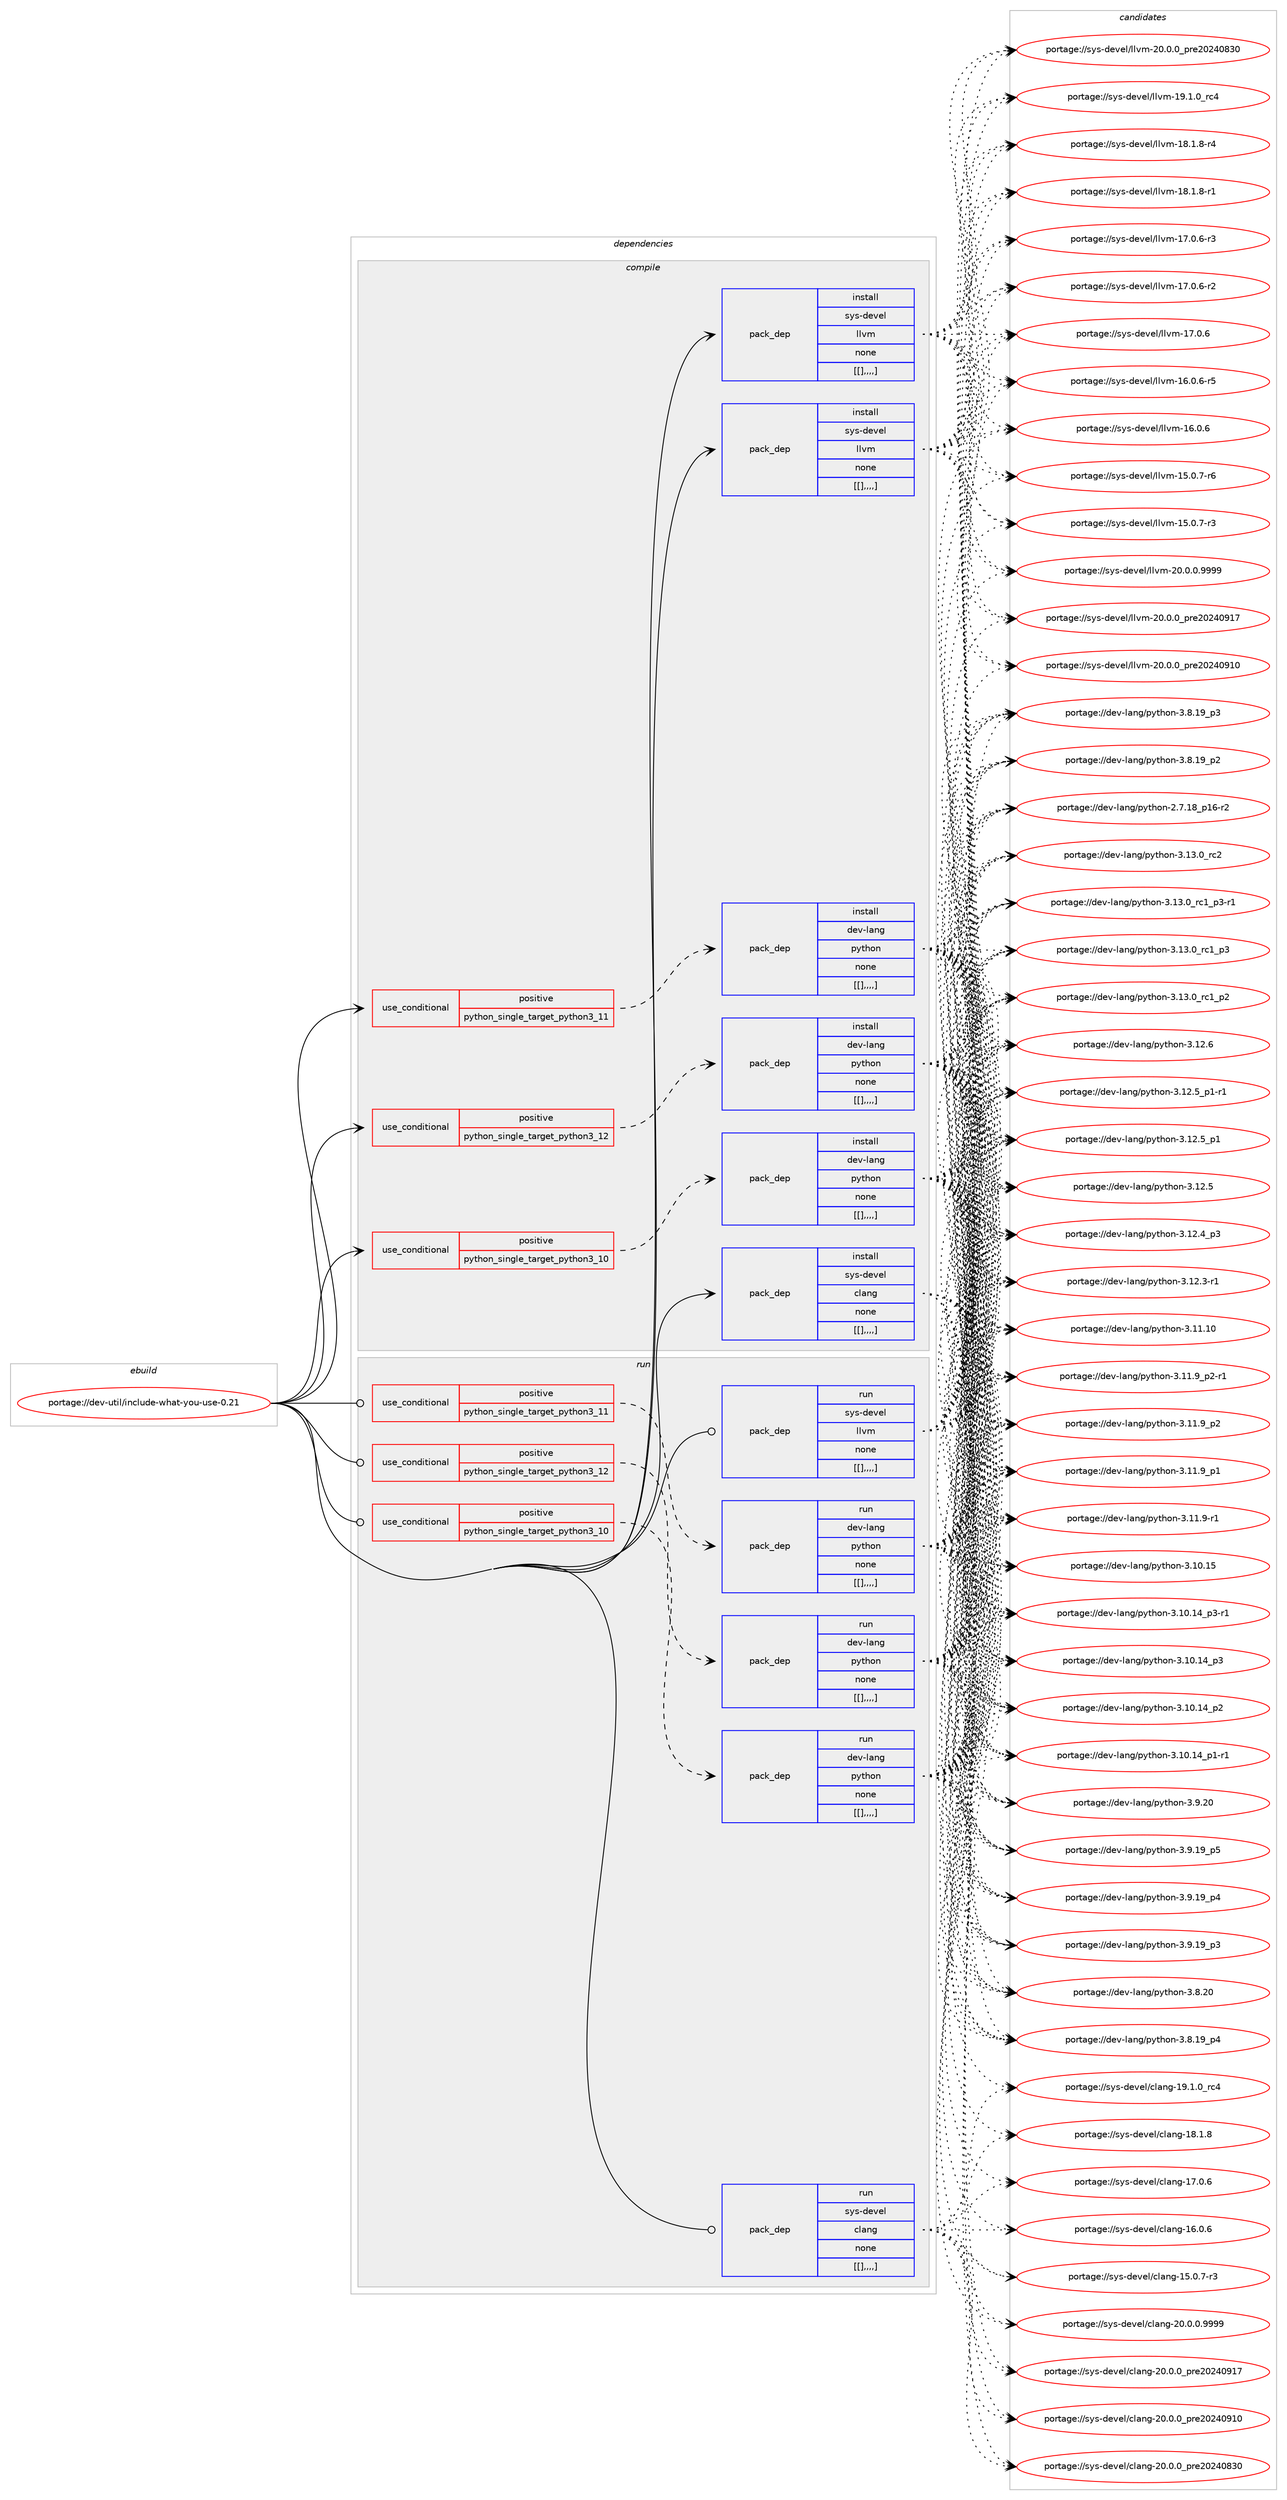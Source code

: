 digraph prolog {

# *************
# Graph options
# *************

newrank=true;
concentrate=true;
compound=true;
graph [rankdir=LR,fontname=Helvetica,fontsize=10,ranksep=1.5];#, ranksep=2.5, nodesep=0.2];
edge  [arrowhead=vee];
node  [fontname=Helvetica,fontsize=10];

# **********
# The ebuild
# **********

subgraph cluster_leftcol {
color=gray;
label=<<i>ebuild</i>>;
id [label="portage://dev-util/include-what-you-use-0.21", color=red, width=4, href="../dev-util/include-what-you-use-0.21.svg"];
}

# ****************
# The dependencies
# ****************

subgraph cluster_midcol {
color=gray;
label=<<i>dependencies</i>>;
subgraph cluster_compile {
fillcolor="#eeeeee";
style=filled;
label=<<i>compile</i>>;
subgraph cond62606 {
dependency219482 [label=<<TABLE BORDER="0" CELLBORDER="1" CELLSPACING="0" CELLPADDING="4"><TR><TD ROWSPAN="3" CELLPADDING="10">use_conditional</TD></TR><TR><TD>positive</TD></TR><TR><TD>python_single_target_python3_10</TD></TR></TABLE>>, shape=none, color=red];
subgraph pack155468 {
dependency219483 [label=<<TABLE BORDER="0" CELLBORDER="1" CELLSPACING="0" CELLPADDING="4" WIDTH="220"><TR><TD ROWSPAN="6" CELLPADDING="30">pack_dep</TD></TR><TR><TD WIDTH="110">install</TD></TR><TR><TD>dev-lang</TD></TR><TR><TD>python</TD></TR><TR><TD>none</TD></TR><TR><TD>[[],,,,]</TD></TR></TABLE>>, shape=none, color=blue];
}
dependency219482:e -> dependency219483:w [weight=20,style="dashed",arrowhead="vee"];
}
id:e -> dependency219482:w [weight=20,style="solid",arrowhead="vee"];
subgraph cond62607 {
dependency219484 [label=<<TABLE BORDER="0" CELLBORDER="1" CELLSPACING="0" CELLPADDING="4"><TR><TD ROWSPAN="3" CELLPADDING="10">use_conditional</TD></TR><TR><TD>positive</TD></TR><TR><TD>python_single_target_python3_11</TD></TR></TABLE>>, shape=none, color=red];
subgraph pack155469 {
dependency219485 [label=<<TABLE BORDER="0" CELLBORDER="1" CELLSPACING="0" CELLPADDING="4" WIDTH="220"><TR><TD ROWSPAN="6" CELLPADDING="30">pack_dep</TD></TR><TR><TD WIDTH="110">install</TD></TR><TR><TD>dev-lang</TD></TR><TR><TD>python</TD></TR><TR><TD>none</TD></TR><TR><TD>[[],,,,]</TD></TR></TABLE>>, shape=none, color=blue];
}
dependency219484:e -> dependency219485:w [weight=20,style="dashed",arrowhead="vee"];
}
id:e -> dependency219484:w [weight=20,style="solid",arrowhead="vee"];
subgraph cond62608 {
dependency219486 [label=<<TABLE BORDER="0" CELLBORDER="1" CELLSPACING="0" CELLPADDING="4"><TR><TD ROWSPAN="3" CELLPADDING="10">use_conditional</TD></TR><TR><TD>positive</TD></TR><TR><TD>python_single_target_python3_12</TD></TR></TABLE>>, shape=none, color=red];
subgraph pack155470 {
dependency219487 [label=<<TABLE BORDER="0" CELLBORDER="1" CELLSPACING="0" CELLPADDING="4" WIDTH="220"><TR><TD ROWSPAN="6" CELLPADDING="30">pack_dep</TD></TR><TR><TD WIDTH="110">install</TD></TR><TR><TD>dev-lang</TD></TR><TR><TD>python</TD></TR><TR><TD>none</TD></TR><TR><TD>[[],,,,]</TD></TR></TABLE>>, shape=none, color=blue];
}
dependency219486:e -> dependency219487:w [weight=20,style="dashed",arrowhead="vee"];
}
id:e -> dependency219486:w [weight=20,style="solid",arrowhead="vee"];
subgraph pack155471 {
dependency219488 [label=<<TABLE BORDER="0" CELLBORDER="1" CELLSPACING="0" CELLPADDING="4" WIDTH="220"><TR><TD ROWSPAN="6" CELLPADDING="30">pack_dep</TD></TR><TR><TD WIDTH="110">install</TD></TR><TR><TD>sys-devel</TD></TR><TR><TD>clang</TD></TR><TR><TD>none</TD></TR><TR><TD>[[],,,,]</TD></TR></TABLE>>, shape=none, color=blue];
}
id:e -> dependency219488:w [weight=20,style="solid",arrowhead="vee"];
subgraph pack155472 {
dependency219489 [label=<<TABLE BORDER="0" CELLBORDER="1" CELLSPACING="0" CELLPADDING="4" WIDTH="220"><TR><TD ROWSPAN="6" CELLPADDING="30">pack_dep</TD></TR><TR><TD WIDTH="110">install</TD></TR><TR><TD>sys-devel</TD></TR><TR><TD>llvm</TD></TR><TR><TD>none</TD></TR><TR><TD>[[],,,,]</TD></TR></TABLE>>, shape=none, color=blue];
}
id:e -> dependency219489:w [weight=20,style="solid",arrowhead="vee"];
subgraph pack155473 {
dependency219490 [label=<<TABLE BORDER="0" CELLBORDER="1" CELLSPACING="0" CELLPADDING="4" WIDTH="220"><TR><TD ROWSPAN="6" CELLPADDING="30">pack_dep</TD></TR><TR><TD WIDTH="110">install</TD></TR><TR><TD>sys-devel</TD></TR><TR><TD>llvm</TD></TR><TR><TD>none</TD></TR><TR><TD>[[],,,,]</TD></TR></TABLE>>, shape=none, color=blue];
}
id:e -> dependency219490:w [weight=20,style="solid",arrowhead="vee"];
}
subgraph cluster_compileandrun {
fillcolor="#eeeeee";
style=filled;
label=<<i>compile and run</i>>;
}
subgraph cluster_run {
fillcolor="#eeeeee";
style=filled;
label=<<i>run</i>>;
subgraph cond62609 {
dependency219491 [label=<<TABLE BORDER="0" CELLBORDER="1" CELLSPACING="0" CELLPADDING="4"><TR><TD ROWSPAN="3" CELLPADDING="10">use_conditional</TD></TR><TR><TD>positive</TD></TR><TR><TD>python_single_target_python3_10</TD></TR></TABLE>>, shape=none, color=red];
subgraph pack155474 {
dependency219492 [label=<<TABLE BORDER="0" CELLBORDER="1" CELLSPACING="0" CELLPADDING="4" WIDTH="220"><TR><TD ROWSPAN="6" CELLPADDING="30">pack_dep</TD></TR><TR><TD WIDTH="110">run</TD></TR><TR><TD>dev-lang</TD></TR><TR><TD>python</TD></TR><TR><TD>none</TD></TR><TR><TD>[[],,,,]</TD></TR></TABLE>>, shape=none, color=blue];
}
dependency219491:e -> dependency219492:w [weight=20,style="dashed",arrowhead="vee"];
}
id:e -> dependency219491:w [weight=20,style="solid",arrowhead="odot"];
subgraph cond62610 {
dependency219493 [label=<<TABLE BORDER="0" CELLBORDER="1" CELLSPACING="0" CELLPADDING="4"><TR><TD ROWSPAN="3" CELLPADDING="10">use_conditional</TD></TR><TR><TD>positive</TD></TR><TR><TD>python_single_target_python3_11</TD></TR></TABLE>>, shape=none, color=red];
subgraph pack155475 {
dependency219494 [label=<<TABLE BORDER="0" CELLBORDER="1" CELLSPACING="0" CELLPADDING="4" WIDTH="220"><TR><TD ROWSPAN="6" CELLPADDING="30">pack_dep</TD></TR><TR><TD WIDTH="110">run</TD></TR><TR><TD>dev-lang</TD></TR><TR><TD>python</TD></TR><TR><TD>none</TD></TR><TR><TD>[[],,,,]</TD></TR></TABLE>>, shape=none, color=blue];
}
dependency219493:e -> dependency219494:w [weight=20,style="dashed",arrowhead="vee"];
}
id:e -> dependency219493:w [weight=20,style="solid",arrowhead="odot"];
subgraph cond62611 {
dependency219495 [label=<<TABLE BORDER="0" CELLBORDER="1" CELLSPACING="0" CELLPADDING="4"><TR><TD ROWSPAN="3" CELLPADDING="10">use_conditional</TD></TR><TR><TD>positive</TD></TR><TR><TD>python_single_target_python3_12</TD></TR></TABLE>>, shape=none, color=red];
subgraph pack155476 {
dependency219496 [label=<<TABLE BORDER="0" CELLBORDER="1" CELLSPACING="0" CELLPADDING="4" WIDTH="220"><TR><TD ROWSPAN="6" CELLPADDING="30">pack_dep</TD></TR><TR><TD WIDTH="110">run</TD></TR><TR><TD>dev-lang</TD></TR><TR><TD>python</TD></TR><TR><TD>none</TD></TR><TR><TD>[[],,,,]</TD></TR></TABLE>>, shape=none, color=blue];
}
dependency219495:e -> dependency219496:w [weight=20,style="dashed",arrowhead="vee"];
}
id:e -> dependency219495:w [weight=20,style="solid",arrowhead="odot"];
subgraph pack155477 {
dependency219497 [label=<<TABLE BORDER="0" CELLBORDER="1" CELLSPACING="0" CELLPADDING="4" WIDTH="220"><TR><TD ROWSPAN="6" CELLPADDING="30">pack_dep</TD></TR><TR><TD WIDTH="110">run</TD></TR><TR><TD>sys-devel</TD></TR><TR><TD>clang</TD></TR><TR><TD>none</TD></TR><TR><TD>[[],,,,]</TD></TR></TABLE>>, shape=none, color=blue];
}
id:e -> dependency219497:w [weight=20,style="solid",arrowhead="odot"];
subgraph pack155478 {
dependency219498 [label=<<TABLE BORDER="0" CELLBORDER="1" CELLSPACING="0" CELLPADDING="4" WIDTH="220"><TR><TD ROWSPAN="6" CELLPADDING="30">pack_dep</TD></TR><TR><TD WIDTH="110">run</TD></TR><TR><TD>sys-devel</TD></TR><TR><TD>llvm</TD></TR><TR><TD>none</TD></TR><TR><TD>[[],,,,]</TD></TR></TABLE>>, shape=none, color=blue];
}
id:e -> dependency219498:w [weight=20,style="solid",arrowhead="odot"];
}
}

# **************
# The candidates
# **************

subgraph cluster_choices {
rank=same;
color=gray;
label=<<i>candidates</i>>;

subgraph choice155468 {
color=black;
nodesep=1;
choice10010111845108971101034711212111610411111045514649514648951149950 [label="portage://dev-lang/python-3.13.0_rc2", color=red, width=4,href="../dev-lang/python-3.13.0_rc2.svg"];
choice1001011184510897110103471121211161041111104551464951464895114994995112514511449 [label="portage://dev-lang/python-3.13.0_rc1_p3-r1", color=red, width=4,href="../dev-lang/python-3.13.0_rc1_p3-r1.svg"];
choice100101118451089711010347112121116104111110455146495146489511499499511251 [label="portage://dev-lang/python-3.13.0_rc1_p3", color=red, width=4,href="../dev-lang/python-3.13.0_rc1_p3.svg"];
choice100101118451089711010347112121116104111110455146495146489511499499511250 [label="portage://dev-lang/python-3.13.0_rc1_p2", color=red, width=4,href="../dev-lang/python-3.13.0_rc1_p2.svg"];
choice10010111845108971101034711212111610411111045514649504654 [label="portage://dev-lang/python-3.12.6", color=red, width=4,href="../dev-lang/python-3.12.6.svg"];
choice1001011184510897110103471121211161041111104551464950465395112494511449 [label="portage://dev-lang/python-3.12.5_p1-r1", color=red, width=4,href="../dev-lang/python-3.12.5_p1-r1.svg"];
choice100101118451089711010347112121116104111110455146495046539511249 [label="portage://dev-lang/python-3.12.5_p1", color=red, width=4,href="../dev-lang/python-3.12.5_p1.svg"];
choice10010111845108971101034711212111610411111045514649504653 [label="portage://dev-lang/python-3.12.5", color=red, width=4,href="../dev-lang/python-3.12.5.svg"];
choice100101118451089711010347112121116104111110455146495046529511251 [label="portage://dev-lang/python-3.12.4_p3", color=red, width=4,href="../dev-lang/python-3.12.4_p3.svg"];
choice100101118451089711010347112121116104111110455146495046514511449 [label="portage://dev-lang/python-3.12.3-r1", color=red, width=4,href="../dev-lang/python-3.12.3-r1.svg"];
choice1001011184510897110103471121211161041111104551464949464948 [label="portage://dev-lang/python-3.11.10", color=red, width=4,href="../dev-lang/python-3.11.10.svg"];
choice1001011184510897110103471121211161041111104551464949465795112504511449 [label="portage://dev-lang/python-3.11.9_p2-r1", color=red, width=4,href="../dev-lang/python-3.11.9_p2-r1.svg"];
choice100101118451089711010347112121116104111110455146494946579511250 [label="portage://dev-lang/python-3.11.9_p2", color=red, width=4,href="../dev-lang/python-3.11.9_p2.svg"];
choice100101118451089711010347112121116104111110455146494946579511249 [label="portage://dev-lang/python-3.11.9_p1", color=red, width=4,href="../dev-lang/python-3.11.9_p1.svg"];
choice100101118451089711010347112121116104111110455146494946574511449 [label="portage://dev-lang/python-3.11.9-r1", color=red, width=4,href="../dev-lang/python-3.11.9-r1.svg"];
choice1001011184510897110103471121211161041111104551464948464953 [label="portage://dev-lang/python-3.10.15", color=red, width=4,href="../dev-lang/python-3.10.15.svg"];
choice100101118451089711010347112121116104111110455146494846495295112514511449 [label="portage://dev-lang/python-3.10.14_p3-r1", color=red, width=4,href="../dev-lang/python-3.10.14_p3-r1.svg"];
choice10010111845108971101034711212111610411111045514649484649529511251 [label="portage://dev-lang/python-3.10.14_p3", color=red, width=4,href="../dev-lang/python-3.10.14_p3.svg"];
choice10010111845108971101034711212111610411111045514649484649529511250 [label="portage://dev-lang/python-3.10.14_p2", color=red, width=4,href="../dev-lang/python-3.10.14_p2.svg"];
choice100101118451089711010347112121116104111110455146494846495295112494511449 [label="portage://dev-lang/python-3.10.14_p1-r1", color=red, width=4,href="../dev-lang/python-3.10.14_p1-r1.svg"];
choice10010111845108971101034711212111610411111045514657465048 [label="portage://dev-lang/python-3.9.20", color=red, width=4,href="../dev-lang/python-3.9.20.svg"];
choice100101118451089711010347112121116104111110455146574649579511253 [label="portage://dev-lang/python-3.9.19_p5", color=red, width=4,href="../dev-lang/python-3.9.19_p5.svg"];
choice100101118451089711010347112121116104111110455146574649579511252 [label="portage://dev-lang/python-3.9.19_p4", color=red, width=4,href="../dev-lang/python-3.9.19_p4.svg"];
choice100101118451089711010347112121116104111110455146574649579511251 [label="portage://dev-lang/python-3.9.19_p3", color=red, width=4,href="../dev-lang/python-3.9.19_p3.svg"];
choice10010111845108971101034711212111610411111045514656465048 [label="portage://dev-lang/python-3.8.20", color=red, width=4,href="../dev-lang/python-3.8.20.svg"];
choice100101118451089711010347112121116104111110455146564649579511252 [label="portage://dev-lang/python-3.8.19_p4", color=red, width=4,href="../dev-lang/python-3.8.19_p4.svg"];
choice100101118451089711010347112121116104111110455146564649579511251 [label="portage://dev-lang/python-3.8.19_p3", color=red, width=4,href="../dev-lang/python-3.8.19_p3.svg"];
choice100101118451089711010347112121116104111110455146564649579511250 [label="portage://dev-lang/python-3.8.19_p2", color=red, width=4,href="../dev-lang/python-3.8.19_p2.svg"];
choice100101118451089711010347112121116104111110455046554649569511249544511450 [label="portage://dev-lang/python-2.7.18_p16-r2", color=red, width=4,href="../dev-lang/python-2.7.18_p16-r2.svg"];
dependency219483:e -> choice10010111845108971101034711212111610411111045514649514648951149950:w [style=dotted,weight="100"];
dependency219483:e -> choice1001011184510897110103471121211161041111104551464951464895114994995112514511449:w [style=dotted,weight="100"];
dependency219483:e -> choice100101118451089711010347112121116104111110455146495146489511499499511251:w [style=dotted,weight="100"];
dependency219483:e -> choice100101118451089711010347112121116104111110455146495146489511499499511250:w [style=dotted,weight="100"];
dependency219483:e -> choice10010111845108971101034711212111610411111045514649504654:w [style=dotted,weight="100"];
dependency219483:e -> choice1001011184510897110103471121211161041111104551464950465395112494511449:w [style=dotted,weight="100"];
dependency219483:e -> choice100101118451089711010347112121116104111110455146495046539511249:w [style=dotted,weight="100"];
dependency219483:e -> choice10010111845108971101034711212111610411111045514649504653:w [style=dotted,weight="100"];
dependency219483:e -> choice100101118451089711010347112121116104111110455146495046529511251:w [style=dotted,weight="100"];
dependency219483:e -> choice100101118451089711010347112121116104111110455146495046514511449:w [style=dotted,weight="100"];
dependency219483:e -> choice1001011184510897110103471121211161041111104551464949464948:w [style=dotted,weight="100"];
dependency219483:e -> choice1001011184510897110103471121211161041111104551464949465795112504511449:w [style=dotted,weight="100"];
dependency219483:e -> choice100101118451089711010347112121116104111110455146494946579511250:w [style=dotted,weight="100"];
dependency219483:e -> choice100101118451089711010347112121116104111110455146494946579511249:w [style=dotted,weight="100"];
dependency219483:e -> choice100101118451089711010347112121116104111110455146494946574511449:w [style=dotted,weight="100"];
dependency219483:e -> choice1001011184510897110103471121211161041111104551464948464953:w [style=dotted,weight="100"];
dependency219483:e -> choice100101118451089711010347112121116104111110455146494846495295112514511449:w [style=dotted,weight="100"];
dependency219483:e -> choice10010111845108971101034711212111610411111045514649484649529511251:w [style=dotted,weight="100"];
dependency219483:e -> choice10010111845108971101034711212111610411111045514649484649529511250:w [style=dotted,weight="100"];
dependency219483:e -> choice100101118451089711010347112121116104111110455146494846495295112494511449:w [style=dotted,weight="100"];
dependency219483:e -> choice10010111845108971101034711212111610411111045514657465048:w [style=dotted,weight="100"];
dependency219483:e -> choice100101118451089711010347112121116104111110455146574649579511253:w [style=dotted,weight="100"];
dependency219483:e -> choice100101118451089711010347112121116104111110455146574649579511252:w [style=dotted,weight="100"];
dependency219483:e -> choice100101118451089711010347112121116104111110455146574649579511251:w [style=dotted,weight="100"];
dependency219483:e -> choice10010111845108971101034711212111610411111045514656465048:w [style=dotted,weight="100"];
dependency219483:e -> choice100101118451089711010347112121116104111110455146564649579511252:w [style=dotted,weight="100"];
dependency219483:e -> choice100101118451089711010347112121116104111110455146564649579511251:w [style=dotted,weight="100"];
dependency219483:e -> choice100101118451089711010347112121116104111110455146564649579511250:w [style=dotted,weight="100"];
dependency219483:e -> choice100101118451089711010347112121116104111110455046554649569511249544511450:w [style=dotted,weight="100"];
}
subgraph choice155469 {
color=black;
nodesep=1;
choice10010111845108971101034711212111610411111045514649514648951149950 [label="portage://dev-lang/python-3.13.0_rc2", color=red, width=4,href="../dev-lang/python-3.13.0_rc2.svg"];
choice1001011184510897110103471121211161041111104551464951464895114994995112514511449 [label="portage://dev-lang/python-3.13.0_rc1_p3-r1", color=red, width=4,href="../dev-lang/python-3.13.0_rc1_p3-r1.svg"];
choice100101118451089711010347112121116104111110455146495146489511499499511251 [label="portage://dev-lang/python-3.13.0_rc1_p3", color=red, width=4,href="../dev-lang/python-3.13.0_rc1_p3.svg"];
choice100101118451089711010347112121116104111110455146495146489511499499511250 [label="portage://dev-lang/python-3.13.0_rc1_p2", color=red, width=4,href="../dev-lang/python-3.13.0_rc1_p2.svg"];
choice10010111845108971101034711212111610411111045514649504654 [label="portage://dev-lang/python-3.12.6", color=red, width=4,href="../dev-lang/python-3.12.6.svg"];
choice1001011184510897110103471121211161041111104551464950465395112494511449 [label="portage://dev-lang/python-3.12.5_p1-r1", color=red, width=4,href="../dev-lang/python-3.12.5_p1-r1.svg"];
choice100101118451089711010347112121116104111110455146495046539511249 [label="portage://dev-lang/python-3.12.5_p1", color=red, width=4,href="../dev-lang/python-3.12.5_p1.svg"];
choice10010111845108971101034711212111610411111045514649504653 [label="portage://dev-lang/python-3.12.5", color=red, width=4,href="../dev-lang/python-3.12.5.svg"];
choice100101118451089711010347112121116104111110455146495046529511251 [label="portage://dev-lang/python-3.12.4_p3", color=red, width=4,href="../dev-lang/python-3.12.4_p3.svg"];
choice100101118451089711010347112121116104111110455146495046514511449 [label="portage://dev-lang/python-3.12.3-r1", color=red, width=4,href="../dev-lang/python-3.12.3-r1.svg"];
choice1001011184510897110103471121211161041111104551464949464948 [label="portage://dev-lang/python-3.11.10", color=red, width=4,href="../dev-lang/python-3.11.10.svg"];
choice1001011184510897110103471121211161041111104551464949465795112504511449 [label="portage://dev-lang/python-3.11.9_p2-r1", color=red, width=4,href="../dev-lang/python-3.11.9_p2-r1.svg"];
choice100101118451089711010347112121116104111110455146494946579511250 [label="portage://dev-lang/python-3.11.9_p2", color=red, width=4,href="../dev-lang/python-3.11.9_p2.svg"];
choice100101118451089711010347112121116104111110455146494946579511249 [label="portage://dev-lang/python-3.11.9_p1", color=red, width=4,href="../dev-lang/python-3.11.9_p1.svg"];
choice100101118451089711010347112121116104111110455146494946574511449 [label="portage://dev-lang/python-3.11.9-r1", color=red, width=4,href="../dev-lang/python-3.11.9-r1.svg"];
choice1001011184510897110103471121211161041111104551464948464953 [label="portage://dev-lang/python-3.10.15", color=red, width=4,href="../dev-lang/python-3.10.15.svg"];
choice100101118451089711010347112121116104111110455146494846495295112514511449 [label="portage://dev-lang/python-3.10.14_p3-r1", color=red, width=4,href="../dev-lang/python-3.10.14_p3-r1.svg"];
choice10010111845108971101034711212111610411111045514649484649529511251 [label="portage://dev-lang/python-3.10.14_p3", color=red, width=4,href="../dev-lang/python-3.10.14_p3.svg"];
choice10010111845108971101034711212111610411111045514649484649529511250 [label="portage://dev-lang/python-3.10.14_p2", color=red, width=4,href="../dev-lang/python-3.10.14_p2.svg"];
choice100101118451089711010347112121116104111110455146494846495295112494511449 [label="portage://dev-lang/python-3.10.14_p1-r1", color=red, width=4,href="../dev-lang/python-3.10.14_p1-r1.svg"];
choice10010111845108971101034711212111610411111045514657465048 [label="portage://dev-lang/python-3.9.20", color=red, width=4,href="../dev-lang/python-3.9.20.svg"];
choice100101118451089711010347112121116104111110455146574649579511253 [label="portage://dev-lang/python-3.9.19_p5", color=red, width=4,href="../dev-lang/python-3.9.19_p5.svg"];
choice100101118451089711010347112121116104111110455146574649579511252 [label="portage://dev-lang/python-3.9.19_p4", color=red, width=4,href="../dev-lang/python-3.9.19_p4.svg"];
choice100101118451089711010347112121116104111110455146574649579511251 [label="portage://dev-lang/python-3.9.19_p3", color=red, width=4,href="../dev-lang/python-3.9.19_p3.svg"];
choice10010111845108971101034711212111610411111045514656465048 [label="portage://dev-lang/python-3.8.20", color=red, width=4,href="../dev-lang/python-3.8.20.svg"];
choice100101118451089711010347112121116104111110455146564649579511252 [label="portage://dev-lang/python-3.8.19_p4", color=red, width=4,href="../dev-lang/python-3.8.19_p4.svg"];
choice100101118451089711010347112121116104111110455146564649579511251 [label="portage://dev-lang/python-3.8.19_p3", color=red, width=4,href="../dev-lang/python-3.8.19_p3.svg"];
choice100101118451089711010347112121116104111110455146564649579511250 [label="portage://dev-lang/python-3.8.19_p2", color=red, width=4,href="../dev-lang/python-3.8.19_p2.svg"];
choice100101118451089711010347112121116104111110455046554649569511249544511450 [label="portage://dev-lang/python-2.7.18_p16-r2", color=red, width=4,href="../dev-lang/python-2.7.18_p16-r2.svg"];
dependency219485:e -> choice10010111845108971101034711212111610411111045514649514648951149950:w [style=dotted,weight="100"];
dependency219485:e -> choice1001011184510897110103471121211161041111104551464951464895114994995112514511449:w [style=dotted,weight="100"];
dependency219485:e -> choice100101118451089711010347112121116104111110455146495146489511499499511251:w [style=dotted,weight="100"];
dependency219485:e -> choice100101118451089711010347112121116104111110455146495146489511499499511250:w [style=dotted,weight="100"];
dependency219485:e -> choice10010111845108971101034711212111610411111045514649504654:w [style=dotted,weight="100"];
dependency219485:e -> choice1001011184510897110103471121211161041111104551464950465395112494511449:w [style=dotted,weight="100"];
dependency219485:e -> choice100101118451089711010347112121116104111110455146495046539511249:w [style=dotted,weight="100"];
dependency219485:e -> choice10010111845108971101034711212111610411111045514649504653:w [style=dotted,weight="100"];
dependency219485:e -> choice100101118451089711010347112121116104111110455146495046529511251:w [style=dotted,weight="100"];
dependency219485:e -> choice100101118451089711010347112121116104111110455146495046514511449:w [style=dotted,weight="100"];
dependency219485:e -> choice1001011184510897110103471121211161041111104551464949464948:w [style=dotted,weight="100"];
dependency219485:e -> choice1001011184510897110103471121211161041111104551464949465795112504511449:w [style=dotted,weight="100"];
dependency219485:e -> choice100101118451089711010347112121116104111110455146494946579511250:w [style=dotted,weight="100"];
dependency219485:e -> choice100101118451089711010347112121116104111110455146494946579511249:w [style=dotted,weight="100"];
dependency219485:e -> choice100101118451089711010347112121116104111110455146494946574511449:w [style=dotted,weight="100"];
dependency219485:e -> choice1001011184510897110103471121211161041111104551464948464953:w [style=dotted,weight="100"];
dependency219485:e -> choice100101118451089711010347112121116104111110455146494846495295112514511449:w [style=dotted,weight="100"];
dependency219485:e -> choice10010111845108971101034711212111610411111045514649484649529511251:w [style=dotted,weight="100"];
dependency219485:e -> choice10010111845108971101034711212111610411111045514649484649529511250:w [style=dotted,weight="100"];
dependency219485:e -> choice100101118451089711010347112121116104111110455146494846495295112494511449:w [style=dotted,weight="100"];
dependency219485:e -> choice10010111845108971101034711212111610411111045514657465048:w [style=dotted,weight="100"];
dependency219485:e -> choice100101118451089711010347112121116104111110455146574649579511253:w [style=dotted,weight="100"];
dependency219485:e -> choice100101118451089711010347112121116104111110455146574649579511252:w [style=dotted,weight="100"];
dependency219485:e -> choice100101118451089711010347112121116104111110455146574649579511251:w [style=dotted,weight="100"];
dependency219485:e -> choice10010111845108971101034711212111610411111045514656465048:w [style=dotted,weight="100"];
dependency219485:e -> choice100101118451089711010347112121116104111110455146564649579511252:w [style=dotted,weight="100"];
dependency219485:e -> choice100101118451089711010347112121116104111110455146564649579511251:w [style=dotted,weight="100"];
dependency219485:e -> choice100101118451089711010347112121116104111110455146564649579511250:w [style=dotted,weight="100"];
dependency219485:e -> choice100101118451089711010347112121116104111110455046554649569511249544511450:w [style=dotted,weight="100"];
}
subgraph choice155470 {
color=black;
nodesep=1;
choice10010111845108971101034711212111610411111045514649514648951149950 [label="portage://dev-lang/python-3.13.0_rc2", color=red, width=4,href="../dev-lang/python-3.13.0_rc2.svg"];
choice1001011184510897110103471121211161041111104551464951464895114994995112514511449 [label="portage://dev-lang/python-3.13.0_rc1_p3-r1", color=red, width=4,href="../dev-lang/python-3.13.0_rc1_p3-r1.svg"];
choice100101118451089711010347112121116104111110455146495146489511499499511251 [label="portage://dev-lang/python-3.13.0_rc1_p3", color=red, width=4,href="../dev-lang/python-3.13.0_rc1_p3.svg"];
choice100101118451089711010347112121116104111110455146495146489511499499511250 [label="portage://dev-lang/python-3.13.0_rc1_p2", color=red, width=4,href="../dev-lang/python-3.13.0_rc1_p2.svg"];
choice10010111845108971101034711212111610411111045514649504654 [label="portage://dev-lang/python-3.12.6", color=red, width=4,href="../dev-lang/python-3.12.6.svg"];
choice1001011184510897110103471121211161041111104551464950465395112494511449 [label="portage://dev-lang/python-3.12.5_p1-r1", color=red, width=4,href="../dev-lang/python-3.12.5_p1-r1.svg"];
choice100101118451089711010347112121116104111110455146495046539511249 [label="portage://dev-lang/python-3.12.5_p1", color=red, width=4,href="../dev-lang/python-3.12.5_p1.svg"];
choice10010111845108971101034711212111610411111045514649504653 [label="portage://dev-lang/python-3.12.5", color=red, width=4,href="../dev-lang/python-3.12.5.svg"];
choice100101118451089711010347112121116104111110455146495046529511251 [label="portage://dev-lang/python-3.12.4_p3", color=red, width=4,href="../dev-lang/python-3.12.4_p3.svg"];
choice100101118451089711010347112121116104111110455146495046514511449 [label="portage://dev-lang/python-3.12.3-r1", color=red, width=4,href="../dev-lang/python-3.12.3-r1.svg"];
choice1001011184510897110103471121211161041111104551464949464948 [label="portage://dev-lang/python-3.11.10", color=red, width=4,href="../dev-lang/python-3.11.10.svg"];
choice1001011184510897110103471121211161041111104551464949465795112504511449 [label="portage://dev-lang/python-3.11.9_p2-r1", color=red, width=4,href="../dev-lang/python-3.11.9_p2-r1.svg"];
choice100101118451089711010347112121116104111110455146494946579511250 [label="portage://dev-lang/python-3.11.9_p2", color=red, width=4,href="../dev-lang/python-3.11.9_p2.svg"];
choice100101118451089711010347112121116104111110455146494946579511249 [label="portage://dev-lang/python-3.11.9_p1", color=red, width=4,href="../dev-lang/python-3.11.9_p1.svg"];
choice100101118451089711010347112121116104111110455146494946574511449 [label="portage://dev-lang/python-3.11.9-r1", color=red, width=4,href="../dev-lang/python-3.11.9-r1.svg"];
choice1001011184510897110103471121211161041111104551464948464953 [label="portage://dev-lang/python-3.10.15", color=red, width=4,href="../dev-lang/python-3.10.15.svg"];
choice100101118451089711010347112121116104111110455146494846495295112514511449 [label="portage://dev-lang/python-3.10.14_p3-r1", color=red, width=4,href="../dev-lang/python-3.10.14_p3-r1.svg"];
choice10010111845108971101034711212111610411111045514649484649529511251 [label="portage://dev-lang/python-3.10.14_p3", color=red, width=4,href="../dev-lang/python-3.10.14_p3.svg"];
choice10010111845108971101034711212111610411111045514649484649529511250 [label="portage://dev-lang/python-3.10.14_p2", color=red, width=4,href="../dev-lang/python-3.10.14_p2.svg"];
choice100101118451089711010347112121116104111110455146494846495295112494511449 [label="portage://dev-lang/python-3.10.14_p1-r1", color=red, width=4,href="../dev-lang/python-3.10.14_p1-r1.svg"];
choice10010111845108971101034711212111610411111045514657465048 [label="portage://dev-lang/python-3.9.20", color=red, width=4,href="../dev-lang/python-3.9.20.svg"];
choice100101118451089711010347112121116104111110455146574649579511253 [label="portage://dev-lang/python-3.9.19_p5", color=red, width=4,href="../dev-lang/python-3.9.19_p5.svg"];
choice100101118451089711010347112121116104111110455146574649579511252 [label="portage://dev-lang/python-3.9.19_p4", color=red, width=4,href="../dev-lang/python-3.9.19_p4.svg"];
choice100101118451089711010347112121116104111110455146574649579511251 [label="portage://dev-lang/python-3.9.19_p3", color=red, width=4,href="../dev-lang/python-3.9.19_p3.svg"];
choice10010111845108971101034711212111610411111045514656465048 [label="portage://dev-lang/python-3.8.20", color=red, width=4,href="../dev-lang/python-3.8.20.svg"];
choice100101118451089711010347112121116104111110455146564649579511252 [label="portage://dev-lang/python-3.8.19_p4", color=red, width=4,href="../dev-lang/python-3.8.19_p4.svg"];
choice100101118451089711010347112121116104111110455146564649579511251 [label="portage://dev-lang/python-3.8.19_p3", color=red, width=4,href="../dev-lang/python-3.8.19_p3.svg"];
choice100101118451089711010347112121116104111110455146564649579511250 [label="portage://dev-lang/python-3.8.19_p2", color=red, width=4,href="../dev-lang/python-3.8.19_p2.svg"];
choice100101118451089711010347112121116104111110455046554649569511249544511450 [label="portage://dev-lang/python-2.7.18_p16-r2", color=red, width=4,href="../dev-lang/python-2.7.18_p16-r2.svg"];
dependency219487:e -> choice10010111845108971101034711212111610411111045514649514648951149950:w [style=dotted,weight="100"];
dependency219487:e -> choice1001011184510897110103471121211161041111104551464951464895114994995112514511449:w [style=dotted,weight="100"];
dependency219487:e -> choice100101118451089711010347112121116104111110455146495146489511499499511251:w [style=dotted,weight="100"];
dependency219487:e -> choice100101118451089711010347112121116104111110455146495146489511499499511250:w [style=dotted,weight="100"];
dependency219487:e -> choice10010111845108971101034711212111610411111045514649504654:w [style=dotted,weight="100"];
dependency219487:e -> choice1001011184510897110103471121211161041111104551464950465395112494511449:w [style=dotted,weight="100"];
dependency219487:e -> choice100101118451089711010347112121116104111110455146495046539511249:w [style=dotted,weight="100"];
dependency219487:e -> choice10010111845108971101034711212111610411111045514649504653:w [style=dotted,weight="100"];
dependency219487:e -> choice100101118451089711010347112121116104111110455146495046529511251:w [style=dotted,weight="100"];
dependency219487:e -> choice100101118451089711010347112121116104111110455146495046514511449:w [style=dotted,weight="100"];
dependency219487:e -> choice1001011184510897110103471121211161041111104551464949464948:w [style=dotted,weight="100"];
dependency219487:e -> choice1001011184510897110103471121211161041111104551464949465795112504511449:w [style=dotted,weight="100"];
dependency219487:e -> choice100101118451089711010347112121116104111110455146494946579511250:w [style=dotted,weight="100"];
dependency219487:e -> choice100101118451089711010347112121116104111110455146494946579511249:w [style=dotted,weight="100"];
dependency219487:e -> choice100101118451089711010347112121116104111110455146494946574511449:w [style=dotted,weight="100"];
dependency219487:e -> choice1001011184510897110103471121211161041111104551464948464953:w [style=dotted,weight="100"];
dependency219487:e -> choice100101118451089711010347112121116104111110455146494846495295112514511449:w [style=dotted,weight="100"];
dependency219487:e -> choice10010111845108971101034711212111610411111045514649484649529511251:w [style=dotted,weight="100"];
dependency219487:e -> choice10010111845108971101034711212111610411111045514649484649529511250:w [style=dotted,weight="100"];
dependency219487:e -> choice100101118451089711010347112121116104111110455146494846495295112494511449:w [style=dotted,weight="100"];
dependency219487:e -> choice10010111845108971101034711212111610411111045514657465048:w [style=dotted,weight="100"];
dependency219487:e -> choice100101118451089711010347112121116104111110455146574649579511253:w [style=dotted,weight="100"];
dependency219487:e -> choice100101118451089711010347112121116104111110455146574649579511252:w [style=dotted,weight="100"];
dependency219487:e -> choice100101118451089711010347112121116104111110455146574649579511251:w [style=dotted,weight="100"];
dependency219487:e -> choice10010111845108971101034711212111610411111045514656465048:w [style=dotted,weight="100"];
dependency219487:e -> choice100101118451089711010347112121116104111110455146564649579511252:w [style=dotted,weight="100"];
dependency219487:e -> choice100101118451089711010347112121116104111110455146564649579511251:w [style=dotted,weight="100"];
dependency219487:e -> choice100101118451089711010347112121116104111110455146564649579511250:w [style=dotted,weight="100"];
dependency219487:e -> choice100101118451089711010347112121116104111110455046554649569511249544511450:w [style=dotted,weight="100"];
}
subgraph choice155471 {
color=black;
nodesep=1;
choice11512111545100101118101108479910897110103455048464846484657575757 [label="portage://sys-devel/clang-20.0.0.9999", color=red, width=4,href="../sys-devel/clang-20.0.0.9999.svg"];
choice1151211154510010111810110847991089711010345504846484648951121141015048505248574955 [label="portage://sys-devel/clang-20.0.0_pre20240917", color=red, width=4,href="../sys-devel/clang-20.0.0_pre20240917.svg"];
choice1151211154510010111810110847991089711010345504846484648951121141015048505248574948 [label="portage://sys-devel/clang-20.0.0_pre20240910", color=red, width=4,href="../sys-devel/clang-20.0.0_pre20240910.svg"];
choice1151211154510010111810110847991089711010345504846484648951121141015048505248565148 [label="portage://sys-devel/clang-20.0.0_pre20240830", color=red, width=4,href="../sys-devel/clang-20.0.0_pre20240830.svg"];
choice1151211154510010111810110847991089711010345495746494648951149952 [label="portage://sys-devel/clang-19.1.0_rc4", color=red, width=4,href="../sys-devel/clang-19.1.0_rc4.svg"];
choice1151211154510010111810110847991089711010345495646494656 [label="portage://sys-devel/clang-18.1.8", color=red, width=4,href="../sys-devel/clang-18.1.8.svg"];
choice1151211154510010111810110847991089711010345495546484654 [label="portage://sys-devel/clang-17.0.6", color=red, width=4,href="../sys-devel/clang-17.0.6.svg"];
choice1151211154510010111810110847991089711010345495446484654 [label="portage://sys-devel/clang-16.0.6", color=red, width=4,href="../sys-devel/clang-16.0.6.svg"];
choice11512111545100101118101108479910897110103454953464846554511451 [label="portage://sys-devel/clang-15.0.7-r3", color=red, width=4,href="../sys-devel/clang-15.0.7-r3.svg"];
dependency219488:e -> choice11512111545100101118101108479910897110103455048464846484657575757:w [style=dotted,weight="100"];
dependency219488:e -> choice1151211154510010111810110847991089711010345504846484648951121141015048505248574955:w [style=dotted,weight="100"];
dependency219488:e -> choice1151211154510010111810110847991089711010345504846484648951121141015048505248574948:w [style=dotted,weight="100"];
dependency219488:e -> choice1151211154510010111810110847991089711010345504846484648951121141015048505248565148:w [style=dotted,weight="100"];
dependency219488:e -> choice1151211154510010111810110847991089711010345495746494648951149952:w [style=dotted,weight="100"];
dependency219488:e -> choice1151211154510010111810110847991089711010345495646494656:w [style=dotted,weight="100"];
dependency219488:e -> choice1151211154510010111810110847991089711010345495546484654:w [style=dotted,weight="100"];
dependency219488:e -> choice1151211154510010111810110847991089711010345495446484654:w [style=dotted,weight="100"];
dependency219488:e -> choice11512111545100101118101108479910897110103454953464846554511451:w [style=dotted,weight="100"];
}
subgraph choice155472 {
color=black;
nodesep=1;
choice1151211154510010111810110847108108118109455048464846484657575757 [label="portage://sys-devel/llvm-20.0.0.9999", color=red, width=4,href="../sys-devel/llvm-20.0.0.9999.svg"];
choice115121115451001011181011084710810811810945504846484648951121141015048505248574955 [label="portage://sys-devel/llvm-20.0.0_pre20240917", color=red, width=4,href="../sys-devel/llvm-20.0.0_pre20240917.svg"];
choice115121115451001011181011084710810811810945504846484648951121141015048505248574948 [label="portage://sys-devel/llvm-20.0.0_pre20240910", color=red, width=4,href="../sys-devel/llvm-20.0.0_pre20240910.svg"];
choice115121115451001011181011084710810811810945504846484648951121141015048505248565148 [label="portage://sys-devel/llvm-20.0.0_pre20240830", color=red, width=4,href="../sys-devel/llvm-20.0.0_pre20240830.svg"];
choice115121115451001011181011084710810811810945495746494648951149952 [label="portage://sys-devel/llvm-19.1.0_rc4", color=red, width=4,href="../sys-devel/llvm-19.1.0_rc4.svg"];
choice1151211154510010111810110847108108118109454956464946564511452 [label="portage://sys-devel/llvm-18.1.8-r4", color=red, width=4,href="../sys-devel/llvm-18.1.8-r4.svg"];
choice1151211154510010111810110847108108118109454956464946564511449 [label="portage://sys-devel/llvm-18.1.8-r1", color=red, width=4,href="../sys-devel/llvm-18.1.8-r1.svg"];
choice1151211154510010111810110847108108118109454955464846544511451 [label="portage://sys-devel/llvm-17.0.6-r3", color=red, width=4,href="../sys-devel/llvm-17.0.6-r3.svg"];
choice1151211154510010111810110847108108118109454955464846544511450 [label="portage://sys-devel/llvm-17.0.6-r2", color=red, width=4,href="../sys-devel/llvm-17.0.6-r2.svg"];
choice115121115451001011181011084710810811810945495546484654 [label="portage://sys-devel/llvm-17.0.6", color=red, width=4,href="../sys-devel/llvm-17.0.6.svg"];
choice1151211154510010111810110847108108118109454954464846544511453 [label="portage://sys-devel/llvm-16.0.6-r5", color=red, width=4,href="../sys-devel/llvm-16.0.6-r5.svg"];
choice115121115451001011181011084710810811810945495446484654 [label="portage://sys-devel/llvm-16.0.6", color=red, width=4,href="../sys-devel/llvm-16.0.6.svg"];
choice1151211154510010111810110847108108118109454953464846554511454 [label="portage://sys-devel/llvm-15.0.7-r6", color=red, width=4,href="../sys-devel/llvm-15.0.7-r6.svg"];
choice1151211154510010111810110847108108118109454953464846554511451 [label="portage://sys-devel/llvm-15.0.7-r3", color=red, width=4,href="../sys-devel/llvm-15.0.7-r3.svg"];
dependency219489:e -> choice1151211154510010111810110847108108118109455048464846484657575757:w [style=dotted,weight="100"];
dependency219489:e -> choice115121115451001011181011084710810811810945504846484648951121141015048505248574955:w [style=dotted,weight="100"];
dependency219489:e -> choice115121115451001011181011084710810811810945504846484648951121141015048505248574948:w [style=dotted,weight="100"];
dependency219489:e -> choice115121115451001011181011084710810811810945504846484648951121141015048505248565148:w [style=dotted,weight="100"];
dependency219489:e -> choice115121115451001011181011084710810811810945495746494648951149952:w [style=dotted,weight="100"];
dependency219489:e -> choice1151211154510010111810110847108108118109454956464946564511452:w [style=dotted,weight="100"];
dependency219489:e -> choice1151211154510010111810110847108108118109454956464946564511449:w [style=dotted,weight="100"];
dependency219489:e -> choice1151211154510010111810110847108108118109454955464846544511451:w [style=dotted,weight="100"];
dependency219489:e -> choice1151211154510010111810110847108108118109454955464846544511450:w [style=dotted,weight="100"];
dependency219489:e -> choice115121115451001011181011084710810811810945495546484654:w [style=dotted,weight="100"];
dependency219489:e -> choice1151211154510010111810110847108108118109454954464846544511453:w [style=dotted,weight="100"];
dependency219489:e -> choice115121115451001011181011084710810811810945495446484654:w [style=dotted,weight="100"];
dependency219489:e -> choice1151211154510010111810110847108108118109454953464846554511454:w [style=dotted,weight="100"];
dependency219489:e -> choice1151211154510010111810110847108108118109454953464846554511451:w [style=dotted,weight="100"];
}
subgraph choice155473 {
color=black;
nodesep=1;
choice1151211154510010111810110847108108118109455048464846484657575757 [label="portage://sys-devel/llvm-20.0.0.9999", color=red, width=4,href="../sys-devel/llvm-20.0.0.9999.svg"];
choice115121115451001011181011084710810811810945504846484648951121141015048505248574955 [label="portage://sys-devel/llvm-20.0.0_pre20240917", color=red, width=4,href="../sys-devel/llvm-20.0.0_pre20240917.svg"];
choice115121115451001011181011084710810811810945504846484648951121141015048505248574948 [label="portage://sys-devel/llvm-20.0.0_pre20240910", color=red, width=4,href="../sys-devel/llvm-20.0.0_pre20240910.svg"];
choice115121115451001011181011084710810811810945504846484648951121141015048505248565148 [label="portage://sys-devel/llvm-20.0.0_pre20240830", color=red, width=4,href="../sys-devel/llvm-20.0.0_pre20240830.svg"];
choice115121115451001011181011084710810811810945495746494648951149952 [label="portage://sys-devel/llvm-19.1.0_rc4", color=red, width=4,href="../sys-devel/llvm-19.1.0_rc4.svg"];
choice1151211154510010111810110847108108118109454956464946564511452 [label="portage://sys-devel/llvm-18.1.8-r4", color=red, width=4,href="../sys-devel/llvm-18.1.8-r4.svg"];
choice1151211154510010111810110847108108118109454956464946564511449 [label="portage://sys-devel/llvm-18.1.8-r1", color=red, width=4,href="../sys-devel/llvm-18.1.8-r1.svg"];
choice1151211154510010111810110847108108118109454955464846544511451 [label="portage://sys-devel/llvm-17.0.6-r3", color=red, width=4,href="../sys-devel/llvm-17.0.6-r3.svg"];
choice1151211154510010111810110847108108118109454955464846544511450 [label="portage://sys-devel/llvm-17.0.6-r2", color=red, width=4,href="../sys-devel/llvm-17.0.6-r2.svg"];
choice115121115451001011181011084710810811810945495546484654 [label="portage://sys-devel/llvm-17.0.6", color=red, width=4,href="../sys-devel/llvm-17.0.6.svg"];
choice1151211154510010111810110847108108118109454954464846544511453 [label="portage://sys-devel/llvm-16.0.6-r5", color=red, width=4,href="../sys-devel/llvm-16.0.6-r5.svg"];
choice115121115451001011181011084710810811810945495446484654 [label="portage://sys-devel/llvm-16.0.6", color=red, width=4,href="../sys-devel/llvm-16.0.6.svg"];
choice1151211154510010111810110847108108118109454953464846554511454 [label="portage://sys-devel/llvm-15.0.7-r6", color=red, width=4,href="../sys-devel/llvm-15.0.7-r6.svg"];
choice1151211154510010111810110847108108118109454953464846554511451 [label="portage://sys-devel/llvm-15.0.7-r3", color=red, width=4,href="../sys-devel/llvm-15.0.7-r3.svg"];
dependency219490:e -> choice1151211154510010111810110847108108118109455048464846484657575757:w [style=dotted,weight="100"];
dependency219490:e -> choice115121115451001011181011084710810811810945504846484648951121141015048505248574955:w [style=dotted,weight="100"];
dependency219490:e -> choice115121115451001011181011084710810811810945504846484648951121141015048505248574948:w [style=dotted,weight="100"];
dependency219490:e -> choice115121115451001011181011084710810811810945504846484648951121141015048505248565148:w [style=dotted,weight="100"];
dependency219490:e -> choice115121115451001011181011084710810811810945495746494648951149952:w [style=dotted,weight="100"];
dependency219490:e -> choice1151211154510010111810110847108108118109454956464946564511452:w [style=dotted,weight="100"];
dependency219490:e -> choice1151211154510010111810110847108108118109454956464946564511449:w [style=dotted,weight="100"];
dependency219490:e -> choice1151211154510010111810110847108108118109454955464846544511451:w [style=dotted,weight="100"];
dependency219490:e -> choice1151211154510010111810110847108108118109454955464846544511450:w [style=dotted,weight="100"];
dependency219490:e -> choice115121115451001011181011084710810811810945495546484654:w [style=dotted,weight="100"];
dependency219490:e -> choice1151211154510010111810110847108108118109454954464846544511453:w [style=dotted,weight="100"];
dependency219490:e -> choice115121115451001011181011084710810811810945495446484654:w [style=dotted,weight="100"];
dependency219490:e -> choice1151211154510010111810110847108108118109454953464846554511454:w [style=dotted,weight="100"];
dependency219490:e -> choice1151211154510010111810110847108108118109454953464846554511451:w [style=dotted,weight="100"];
}
subgraph choice155474 {
color=black;
nodesep=1;
choice10010111845108971101034711212111610411111045514649514648951149950 [label="portage://dev-lang/python-3.13.0_rc2", color=red, width=4,href="../dev-lang/python-3.13.0_rc2.svg"];
choice1001011184510897110103471121211161041111104551464951464895114994995112514511449 [label="portage://dev-lang/python-3.13.0_rc1_p3-r1", color=red, width=4,href="../dev-lang/python-3.13.0_rc1_p3-r1.svg"];
choice100101118451089711010347112121116104111110455146495146489511499499511251 [label="portage://dev-lang/python-3.13.0_rc1_p3", color=red, width=4,href="../dev-lang/python-3.13.0_rc1_p3.svg"];
choice100101118451089711010347112121116104111110455146495146489511499499511250 [label="portage://dev-lang/python-3.13.0_rc1_p2", color=red, width=4,href="../dev-lang/python-3.13.0_rc1_p2.svg"];
choice10010111845108971101034711212111610411111045514649504654 [label="portage://dev-lang/python-3.12.6", color=red, width=4,href="../dev-lang/python-3.12.6.svg"];
choice1001011184510897110103471121211161041111104551464950465395112494511449 [label="portage://dev-lang/python-3.12.5_p1-r1", color=red, width=4,href="../dev-lang/python-3.12.5_p1-r1.svg"];
choice100101118451089711010347112121116104111110455146495046539511249 [label="portage://dev-lang/python-3.12.5_p1", color=red, width=4,href="../dev-lang/python-3.12.5_p1.svg"];
choice10010111845108971101034711212111610411111045514649504653 [label="portage://dev-lang/python-3.12.5", color=red, width=4,href="../dev-lang/python-3.12.5.svg"];
choice100101118451089711010347112121116104111110455146495046529511251 [label="portage://dev-lang/python-3.12.4_p3", color=red, width=4,href="../dev-lang/python-3.12.4_p3.svg"];
choice100101118451089711010347112121116104111110455146495046514511449 [label="portage://dev-lang/python-3.12.3-r1", color=red, width=4,href="../dev-lang/python-3.12.3-r1.svg"];
choice1001011184510897110103471121211161041111104551464949464948 [label="portage://dev-lang/python-3.11.10", color=red, width=4,href="../dev-lang/python-3.11.10.svg"];
choice1001011184510897110103471121211161041111104551464949465795112504511449 [label="portage://dev-lang/python-3.11.9_p2-r1", color=red, width=4,href="../dev-lang/python-3.11.9_p2-r1.svg"];
choice100101118451089711010347112121116104111110455146494946579511250 [label="portage://dev-lang/python-3.11.9_p2", color=red, width=4,href="../dev-lang/python-3.11.9_p2.svg"];
choice100101118451089711010347112121116104111110455146494946579511249 [label="portage://dev-lang/python-3.11.9_p1", color=red, width=4,href="../dev-lang/python-3.11.9_p1.svg"];
choice100101118451089711010347112121116104111110455146494946574511449 [label="portage://dev-lang/python-3.11.9-r1", color=red, width=4,href="../dev-lang/python-3.11.9-r1.svg"];
choice1001011184510897110103471121211161041111104551464948464953 [label="portage://dev-lang/python-3.10.15", color=red, width=4,href="../dev-lang/python-3.10.15.svg"];
choice100101118451089711010347112121116104111110455146494846495295112514511449 [label="portage://dev-lang/python-3.10.14_p3-r1", color=red, width=4,href="../dev-lang/python-3.10.14_p3-r1.svg"];
choice10010111845108971101034711212111610411111045514649484649529511251 [label="portage://dev-lang/python-3.10.14_p3", color=red, width=4,href="../dev-lang/python-3.10.14_p3.svg"];
choice10010111845108971101034711212111610411111045514649484649529511250 [label="portage://dev-lang/python-3.10.14_p2", color=red, width=4,href="../dev-lang/python-3.10.14_p2.svg"];
choice100101118451089711010347112121116104111110455146494846495295112494511449 [label="portage://dev-lang/python-3.10.14_p1-r1", color=red, width=4,href="../dev-lang/python-3.10.14_p1-r1.svg"];
choice10010111845108971101034711212111610411111045514657465048 [label="portage://dev-lang/python-3.9.20", color=red, width=4,href="../dev-lang/python-3.9.20.svg"];
choice100101118451089711010347112121116104111110455146574649579511253 [label="portage://dev-lang/python-3.9.19_p5", color=red, width=4,href="../dev-lang/python-3.9.19_p5.svg"];
choice100101118451089711010347112121116104111110455146574649579511252 [label="portage://dev-lang/python-3.9.19_p4", color=red, width=4,href="../dev-lang/python-3.9.19_p4.svg"];
choice100101118451089711010347112121116104111110455146574649579511251 [label="portage://dev-lang/python-3.9.19_p3", color=red, width=4,href="../dev-lang/python-3.9.19_p3.svg"];
choice10010111845108971101034711212111610411111045514656465048 [label="portage://dev-lang/python-3.8.20", color=red, width=4,href="../dev-lang/python-3.8.20.svg"];
choice100101118451089711010347112121116104111110455146564649579511252 [label="portage://dev-lang/python-3.8.19_p4", color=red, width=4,href="../dev-lang/python-3.8.19_p4.svg"];
choice100101118451089711010347112121116104111110455146564649579511251 [label="portage://dev-lang/python-3.8.19_p3", color=red, width=4,href="../dev-lang/python-3.8.19_p3.svg"];
choice100101118451089711010347112121116104111110455146564649579511250 [label="portage://dev-lang/python-3.8.19_p2", color=red, width=4,href="../dev-lang/python-3.8.19_p2.svg"];
choice100101118451089711010347112121116104111110455046554649569511249544511450 [label="portage://dev-lang/python-2.7.18_p16-r2", color=red, width=4,href="../dev-lang/python-2.7.18_p16-r2.svg"];
dependency219492:e -> choice10010111845108971101034711212111610411111045514649514648951149950:w [style=dotted,weight="100"];
dependency219492:e -> choice1001011184510897110103471121211161041111104551464951464895114994995112514511449:w [style=dotted,weight="100"];
dependency219492:e -> choice100101118451089711010347112121116104111110455146495146489511499499511251:w [style=dotted,weight="100"];
dependency219492:e -> choice100101118451089711010347112121116104111110455146495146489511499499511250:w [style=dotted,weight="100"];
dependency219492:e -> choice10010111845108971101034711212111610411111045514649504654:w [style=dotted,weight="100"];
dependency219492:e -> choice1001011184510897110103471121211161041111104551464950465395112494511449:w [style=dotted,weight="100"];
dependency219492:e -> choice100101118451089711010347112121116104111110455146495046539511249:w [style=dotted,weight="100"];
dependency219492:e -> choice10010111845108971101034711212111610411111045514649504653:w [style=dotted,weight="100"];
dependency219492:e -> choice100101118451089711010347112121116104111110455146495046529511251:w [style=dotted,weight="100"];
dependency219492:e -> choice100101118451089711010347112121116104111110455146495046514511449:w [style=dotted,weight="100"];
dependency219492:e -> choice1001011184510897110103471121211161041111104551464949464948:w [style=dotted,weight="100"];
dependency219492:e -> choice1001011184510897110103471121211161041111104551464949465795112504511449:w [style=dotted,weight="100"];
dependency219492:e -> choice100101118451089711010347112121116104111110455146494946579511250:w [style=dotted,weight="100"];
dependency219492:e -> choice100101118451089711010347112121116104111110455146494946579511249:w [style=dotted,weight="100"];
dependency219492:e -> choice100101118451089711010347112121116104111110455146494946574511449:w [style=dotted,weight="100"];
dependency219492:e -> choice1001011184510897110103471121211161041111104551464948464953:w [style=dotted,weight="100"];
dependency219492:e -> choice100101118451089711010347112121116104111110455146494846495295112514511449:w [style=dotted,weight="100"];
dependency219492:e -> choice10010111845108971101034711212111610411111045514649484649529511251:w [style=dotted,weight="100"];
dependency219492:e -> choice10010111845108971101034711212111610411111045514649484649529511250:w [style=dotted,weight="100"];
dependency219492:e -> choice100101118451089711010347112121116104111110455146494846495295112494511449:w [style=dotted,weight="100"];
dependency219492:e -> choice10010111845108971101034711212111610411111045514657465048:w [style=dotted,weight="100"];
dependency219492:e -> choice100101118451089711010347112121116104111110455146574649579511253:w [style=dotted,weight="100"];
dependency219492:e -> choice100101118451089711010347112121116104111110455146574649579511252:w [style=dotted,weight="100"];
dependency219492:e -> choice100101118451089711010347112121116104111110455146574649579511251:w [style=dotted,weight="100"];
dependency219492:e -> choice10010111845108971101034711212111610411111045514656465048:w [style=dotted,weight="100"];
dependency219492:e -> choice100101118451089711010347112121116104111110455146564649579511252:w [style=dotted,weight="100"];
dependency219492:e -> choice100101118451089711010347112121116104111110455146564649579511251:w [style=dotted,weight="100"];
dependency219492:e -> choice100101118451089711010347112121116104111110455146564649579511250:w [style=dotted,weight="100"];
dependency219492:e -> choice100101118451089711010347112121116104111110455046554649569511249544511450:w [style=dotted,weight="100"];
}
subgraph choice155475 {
color=black;
nodesep=1;
choice10010111845108971101034711212111610411111045514649514648951149950 [label="portage://dev-lang/python-3.13.0_rc2", color=red, width=4,href="../dev-lang/python-3.13.0_rc2.svg"];
choice1001011184510897110103471121211161041111104551464951464895114994995112514511449 [label="portage://dev-lang/python-3.13.0_rc1_p3-r1", color=red, width=4,href="../dev-lang/python-3.13.0_rc1_p3-r1.svg"];
choice100101118451089711010347112121116104111110455146495146489511499499511251 [label="portage://dev-lang/python-3.13.0_rc1_p3", color=red, width=4,href="../dev-lang/python-3.13.0_rc1_p3.svg"];
choice100101118451089711010347112121116104111110455146495146489511499499511250 [label="portage://dev-lang/python-3.13.0_rc1_p2", color=red, width=4,href="../dev-lang/python-3.13.0_rc1_p2.svg"];
choice10010111845108971101034711212111610411111045514649504654 [label="portage://dev-lang/python-3.12.6", color=red, width=4,href="../dev-lang/python-3.12.6.svg"];
choice1001011184510897110103471121211161041111104551464950465395112494511449 [label="portage://dev-lang/python-3.12.5_p1-r1", color=red, width=4,href="../dev-lang/python-3.12.5_p1-r1.svg"];
choice100101118451089711010347112121116104111110455146495046539511249 [label="portage://dev-lang/python-3.12.5_p1", color=red, width=4,href="../dev-lang/python-3.12.5_p1.svg"];
choice10010111845108971101034711212111610411111045514649504653 [label="portage://dev-lang/python-3.12.5", color=red, width=4,href="../dev-lang/python-3.12.5.svg"];
choice100101118451089711010347112121116104111110455146495046529511251 [label="portage://dev-lang/python-3.12.4_p3", color=red, width=4,href="../dev-lang/python-3.12.4_p3.svg"];
choice100101118451089711010347112121116104111110455146495046514511449 [label="portage://dev-lang/python-3.12.3-r1", color=red, width=4,href="../dev-lang/python-3.12.3-r1.svg"];
choice1001011184510897110103471121211161041111104551464949464948 [label="portage://dev-lang/python-3.11.10", color=red, width=4,href="../dev-lang/python-3.11.10.svg"];
choice1001011184510897110103471121211161041111104551464949465795112504511449 [label="portage://dev-lang/python-3.11.9_p2-r1", color=red, width=4,href="../dev-lang/python-3.11.9_p2-r1.svg"];
choice100101118451089711010347112121116104111110455146494946579511250 [label="portage://dev-lang/python-3.11.9_p2", color=red, width=4,href="../dev-lang/python-3.11.9_p2.svg"];
choice100101118451089711010347112121116104111110455146494946579511249 [label="portage://dev-lang/python-3.11.9_p1", color=red, width=4,href="../dev-lang/python-3.11.9_p1.svg"];
choice100101118451089711010347112121116104111110455146494946574511449 [label="portage://dev-lang/python-3.11.9-r1", color=red, width=4,href="../dev-lang/python-3.11.9-r1.svg"];
choice1001011184510897110103471121211161041111104551464948464953 [label="portage://dev-lang/python-3.10.15", color=red, width=4,href="../dev-lang/python-3.10.15.svg"];
choice100101118451089711010347112121116104111110455146494846495295112514511449 [label="portage://dev-lang/python-3.10.14_p3-r1", color=red, width=4,href="../dev-lang/python-3.10.14_p3-r1.svg"];
choice10010111845108971101034711212111610411111045514649484649529511251 [label="portage://dev-lang/python-3.10.14_p3", color=red, width=4,href="../dev-lang/python-3.10.14_p3.svg"];
choice10010111845108971101034711212111610411111045514649484649529511250 [label="portage://dev-lang/python-3.10.14_p2", color=red, width=4,href="../dev-lang/python-3.10.14_p2.svg"];
choice100101118451089711010347112121116104111110455146494846495295112494511449 [label="portage://dev-lang/python-3.10.14_p1-r1", color=red, width=4,href="../dev-lang/python-3.10.14_p1-r1.svg"];
choice10010111845108971101034711212111610411111045514657465048 [label="portage://dev-lang/python-3.9.20", color=red, width=4,href="../dev-lang/python-3.9.20.svg"];
choice100101118451089711010347112121116104111110455146574649579511253 [label="portage://dev-lang/python-3.9.19_p5", color=red, width=4,href="../dev-lang/python-3.9.19_p5.svg"];
choice100101118451089711010347112121116104111110455146574649579511252 [label="portage://dev-lang/python-3.9.19_p4", color=red, width=4,href="../dev-lang/python-3.9.19_p4.svg"];
choice100101118451089711010347112121116104111110455146574649579511251 [label="portage://dev-lang/python-3.9.19_p3", color=red, width=4,href="../dev-lang/python-3.9.19_p3.svg"];
choice10010111845108971101034711212111610411111045514656465048 [label="portage://dev-lang/python-3.8.20", color=red, width=4,href="../dev-lang/python-3.8.20.svg"];
choice100101118451089711010347112121116104111110455146564649579511252 [label="portage://dev-lang/python-3.8.19_p4", color=red, width=4,href="../dev-lang/python-3.8.19_p4.svg"];
choice100101118451089711010347112121116104111110455146564649579511251 [label="portage://dev-lang/python-3.8.19_p3", color=red, width=4,href="../dev-lang/python-3.8.19_p3.svg"];
choice100101118451089711010347112121116104111110455146564649579511250 [label="portage://dev-lang/python-3.8.19_p2", color=red, width=4,href="../dev-lang/python-3.8.19_p2.svg"];
choice100101118451089711010347112121116104111110455046554649569511249544511450 [label="portage://dev-lang/python-2.7.18_p16-r2", color=red, width=4,href="../dev-lang/python-2.7.18_p16-r2.svg"];
dependency219494:e -> choice10010111845108971101034711212111610411111045514649514648951149950:w [style=dotted,weight="100"];
dependency219494:e -> choice1001011184510897110103471121211161041111104551464951464895114994995112514511449:w [style=dotted,weight="100"];
dependency219494:e -> choice100101118451089711010347112121116104111110455146495146489511499499511251:w [style=dotted,weight="100"];
dependency219494:e -> choice100101118451089711010347112121116104111110455146495146489511499499511250:w [style=dotted,weight="100"];
dependency219494:e -> choice10010111845108971101034711212111610411111045514649504654:w [style=dotted,weight="100"];
dependency219494:e -> choice1001011184510897110103471121211161041111104551464950465395112494511449:w [style=dotted,weight="100"];
dependency219494:e -> choice100101118451089711010347112121116104111110455146495046539511249:w [style=dotted,weight="100"];
dependency219494:e -> choice10010111845108971101034711212111610411111045514649504653:w [style=dotted,weight="100"];
dependency219494:e -> choice100101118451089711010347112121116104111110455146495046529511251:w [style=dotted,weight="100"];
dependency219494:e -> choice100101118451089711010347112121116104111110455146495046514511449:w [style=dotted,weight="100"];
dependency219494:e -> choice1001011184510897110103471121211161041111104551464949464948:w [style=dotted,weight="100"];
dependency219494:e -> choice1001011184510897110103471121211161041111104551464949465795112504511449:w [style=dotted,weight="100"];
dependency219494:e -> choice100101118451089711010347112121116104111110455146494946579511250:w [style=dotted,weight="100"];
dependency219494:e -> choice100101118451089711010347112121116104111110455146494946579511249:w [style=dotted,weight="100"];
dependency219494:e -> choice100101118451089711010347112121116104111110455146494946574511449:w [style=dotted,weight="100"];
dependency219494:e -> choice1001011184510897110103471121211161041111104551464948464953:w [style=dotted,weight="100"];
dependency219494:e -> choice100101118451089711010347112121116104111110455146494846495295112514511449:w [style=dotted,weight="100"];
dependency219494:e -> choice10010111845108971101034711212111610411111045514649484649529511251:w [style=dotted,weight="100"];
dependency219494:e -> choice10010111845108971101034711212111610411111045514649484649529511250:w [style=dotted,weight="100"];
dependency219494:e -> choice100101118451089711010347112121116104111110455146494846495295112494511449:w [style=dotted,weight="100"];
dependency219494:e -> choice10010111845108971101034711212111610411111045514657465048:w [style=dotted,weight="100"];
dependency219494:e -> choice100101118451089711010347112121116104111110455146574649579511253:w [style=dotted,weight="100"];
dependency219494:e -> choice100101118451089711010347112121116104111110455146574649579511252:w [style=dotted,weight="100"];
dependency219494:e -> choice100101118451089711010347112121116104111110455146574649579511251:w [style=dotted,weight="100"];
dependency219494:e -> choice10010111845108971101034711212111610411111045514656465048:w [style=dotted,weight="100"];
dependency219494:e -> choice100101118451089711010347112121116104111110455146564649579511252:w [style=dotted,weight="100"];
dependency219494:e -> choice100101118451089711010347112121116104111110455146564649579511251:w [style=dotted,weight="100"];
dependency219494:e -> choice100101118451089711010347112121116104111110455146564649579511250:w [style=dotted,weight="100"];
dependency219494:e -> choice100101118451089711010347112121116104111110455046554649569511249544511450:w [style=dotted,weight="100"];
}
subgraph choice155476 {
color=black;
nodesep=1;
choice10010111845108971101034711212111610411111045514649514648951149950 [label="portage://dev-lang/python-3.13.0_rc2", color=red, width=4,href="../dev-lang/python-3.13.0_rc2.svg"];
choice1001011184510897110103471121211161041111104551464951464895114994995112514511449 [label="portage://dev-lang/python-3.13.0_rc1_p3-r1", color=red, width=4,href="../dev-lang/python-3.13.0_rc1_p3-r1.svg"];
choice100101118451089711010347112121116104111110455146495146489511499499511251 [label="portage://dev-lang/python-3.13.0_rc1_p3", color=red, width=4,href="../dev-lang/python-3.13.0_rc1_p3.svg"];
choice100101118451089711010347112121116104111110455146495146489511499499511250 [label="portage://dev-lang/python-3.13.0_rc1_p2", color=red, width=4,href="../dev-lang/python-3.13.0_rc1_p2.svg"];
choice10010111845108971101034711212111610411111045514649504654 [label="portage://dev-lang/python-3.12.6", color=red, width=4,href="../dev-lang/python-3.12.6.svg"];
choice1001011184510897110103471121211161041111104551464950465395112494511449 [label="portage://dev-lang/python-3.12.5_p1-r1", color=red, width=4,href="../dev-lang/python-3.12.5_p1-r1.svg"];
choice100101118451089711010347112121116104111110455146495046539511249 [label="portage://dev-lang/python-3.12.5_p1", color=red, width=4,href="../dev-lang/python-3.12.5_p1.svg"];
choice10010111845108971101034711212111610411111045514649504653 [label="portage://dev-lang/python-3.12.5", color=red, width=4,href="../dev-lang/python-3.12.5.svg"];
choice100101118451089711010347112121116104111110455146495046529511251 [label="portage://dev-lang/python-3.12.4_p3", color=red, width=4,href="../dev-lang/python-3.12.4_p3.svg"];
choice100101118451089711010347112121116104111110455146495046514511449 [label="portage://dev-lang/python-3.12.3-r1", color=red, width=4,href="../dev-lang/python-3.12.3-r1.svg"];
choice1001011184510897110103471121211161041111104551464949464948 [label="portage://dev-lang/python-3.11.10", color=red, width=4,href="../dev-lang/python-3.11.10.svg"];
choice1001011184510897110103471121211161041111104551464949465795112504511449 [label="portage://dev-lang/python-3.11.9_p2-r1", color=red, width=4,href="../dev-lang/python-3.11.9_p2-r1.svg"];
choice100101118451089711010347112121116104111110455146494946579511250 [label="portage://dev-lang/python-3.11.9_p2", color=red, width=4,href="../dev-lang/python-3.11.9_p2.svg"];
choice100101118451089711010347112121116104111110455146494946579511249 [label="portage://dev-lang/python-3.11.9_p1", color=red, width=4,href="../dev-lang/python-3.11.9_p1.svg"];
choice100101118451089711010347112121116104111110455146494946574511449 [label="portage://dev-lang/python-3.11.9-r1", color=red, width=4,href="../dev-lang/python-3.11.9-r1.svg"];
choice1001011184510897110103471121211161041111104551464948464953 [label="portage://dev-lang/python-3.10.15", color=red, width=4,href="../dev-lang/python-3.10.15.svg"];
choice100101118451089711010347112121116104111110455146494846495295112514511449 [label="portage://dev-lang/python-3.10.14_p3-r1", color=red, width=4,href="../dev-lang/python-3.10.14_p3-r1.svg"];
choice10010111845108971101034711212111610411111045514649484649529511251 [label="portage://dev-lang/python-3.10.14_p3", color=red, width=4,href="../dev-lang/python-3.10.14_p3.svg"];
choice10010111845108971101034711212111610411111045514649484649529511250 [label="portage://dev-lang/python-3.10.14_p2", color=red, width=4,href="../dev-lang/python-3.10.14_p2.svg"];
choice100101118451089711010347112121116104111110455146494846495295112494511449 [label="portage://dev-lang/python-3.10.14_p1-r1", color=red, width=4,href="../dev-lang/python-3.10.14_p1-r1.svg"];
choice10010111845108971101034711212111610411111045514657465048 [label="portage://dev-lang/python-3.9.20", color=red, width=4,href="../dev-lang/python-3.9.20.svg"];
choice100101118451089711010347112121116104111110455146574649579511253 [label="portage://dev-lang/python-3.9.19_p5", color=red, width=4,href="../dev-lang/python-3.9.19_p5.svg"];
choice100101118451089711010347112121116104111110455146574649579511252 [label="portage://dev-lang/python-3.9.19_p4", color=red, width=4,href="../dev-lang/python-3.9.19_p4.svg"];
choice100101118451089711010347112121116104111110455146574649579511251 [label="portage://dev-lang/python-3.9.19_p3", color=red, width=4,href="../dev-lang/python-3.9.19_p3.svg"];
choice10010111845108971101034711212111610411111045514656465048 [label="portage://dev-lang/python-3.8.20", color=red, width=4,href="../dev-lang/python-3.8.20.svg"];
choice100101118451089711010347112121116104111110455146564649579511252 [label="portage://dev-lang/python-3.8.19_p4", color=red, width=4,href="../dev-lang/python-3.8.19_p4.svg"];
choice100101118451089711010347112121116104111110455146564649579511251 [label="portage://dev-lang/python-3.8.19_p3", color=red, width=4,href="../dev-lang/python-3.8.19_p3.svg"];
choice100101118451089711010347112121116104111110455146564649579511250 [label="portage://dev-lang/python-3.8.19_p2", color=red, width=4,href="../dev-lang/python-3.8.19_p2.svg"];
choice100101118451089711010347112121116104111110455046554649569511249544511450 [label="portage://dev-lang/python-2.7.18_p16-r2", color=red, width=4,href="../dev-lang/python-2.7.18_p16-r2.svg"];
dependency219496:e -> choice10010111845108971101034711212111610411111045514649514648951149950:w [style=dotted,weight="100"];
dependency219496:e -> choice1001011184510897110103471121211161041111104551464951464895114994995112514511449:w [style=dotted,weight="100"];
dependency219496:e -> choice100101118451089711010347112121116104111110455146495146489511499499511251:w [style=dotted,weight="100"];
dependency219496:e -> choice100101118451089711010347112121116104111110455146495146489511499499511250:w [style=dotted,weight="100"];
dependency219496:e -> choice10010111845108971101034711212111610411111045514649504654:w [style=dotted,weight="100"];
dependency219496:e -> choice1001011184510897110103471121211161041111104551464950465395112494511449:w [style=dotted,weight="100"];
dependency219496:e -> choice100101118451089711010347112121116104111110455146495046539511249:w [style=dotted,weight="100"];
dependency219496:e -> choice10010111845108971101034711212111610411111045514649504653:w [style=dotted,weight="100"];
dependency219496:e -> choice100101118451089711010347112121116104111110455146495046529511251:w [style=dotted,weight="100"];
dependency219496:e -> choice100101118451089711010347112121116104111110455146495046514511449:w [style=dotted,weight="100"];
dependency219496:e -> choice1001011184510897110103471121211161041111104551464949464948:w [style=dotted,weight="100"];
dependency219496:e -> choice1001011184510897110103471121211161041111104551464949465795112504511449:w [style=dotted,weight="100"];
dependency219496:e -> choice100101118451089711010347112121116104111110455146494946579511250:w [style=dotted,weight="100"];
dependency219496:e -> choice100101118451089711010347112121116104111110455146494946579511249:w [style=dotted,weight="100"];
dependency219496:e -> choice100101118451089711010347112121116104111110455146494946574511449:w [style=dotted,weight="100"];
dependency219496:e -> choice1001011184510897110103471121211161041111104551464948464953:w [style=dotted,weight="100"];
dependency219496:e -> choice100101118451089711010347112121116104111110455146494846495295112514511449:w [style=dotted,weight="100"];
dependency219496:e -> choice10010111845108971101034711212111610411111045514649484649529511251:w [style=dotted,weight="100"];
dependency219496:e -> choice10010111845108971101034711212111610411111045514649484649529511250:w [style=dotted,weight="100"];
dependency219496:e -> choice100101118451089711010347112121116104111110455146494846495295112494511449:w [style=dotted,weight="100"];
dependency219496:e -> choice10010111845108971101034711212111610411111045514657465048:w [style=dotted,weight="100"];
dependency219496:e -> choice100101118451089711010347112121116104111110455146574649579511253:w [style=dotted,weight="100"];
dependency219496:e -> choice100101118451089711010347112121116104111110455146574649579511252:w [style=dotted,weight="100"];
dependency219496:e -> choice100101118451089711010347112121116104111110455146574649579511251:w [style=dotted,weight="100"];
dependency219496:e -> choice10010111845108971101034711212111610411111045514656465048:w [style=dotted,weight="100"];
dependency219496:e -> choice100101118451089711010347112121116104111110455146564649579511252:w [style=dotted,weight="100"];
dependency219496:e -> choice100101118451089711010347112121116104111110455146564649579511251:w [style=dotted,weight="100"];
dependency219496:e -> choice100101118451089711010347112121116104111110455146564649579511250:w [style=dotted,weight="100"];
dependency219496:e -> choice100101118451089711010347112121116104111110455046554649569511249544511450:w [style=dotted,weight="100"];
}
subgraph choice155477 {
color=black;
nodesep=1;
choice11512111545100101118101108479910897110103455048464846484657575757 [label="portage://sys-devel/clang-20.0.0.9999", color=red, width=4,href="../sys-devel/clang-20.0.0.9999.svg"];
choice1151211154510010111810110847991089711010345504846484648951121141015048505248574955 [label="portage://sys-devel/clang-20.0.0_pre20240917", color=red, width=4,href="../sys-devel/clang-20.0.0_pre20240917.svg"];
choice1151211154510010111810110847991089711010345504846484648951121141015048505248574948 [label="portage://sys-devel/clang-20.0.0_pre20240910", color=red, width=4,href="../sys-devel/clang-20.0.0_pre20240910.svg"];
choice1151211154510010111810110847991089711010345504846484648951121141015048505248565148 [label="portage://sys-devel/clang-20.0.0_pre20240830", color=red, width=4,href="../sys-devel/clang-20.0.0_pre20240830.svg"];
choice1151211154510010111810110847991089711010345495746494648951149952 [label="portage://sys-devel/clang-19.1.0_rc4", color=red, width=4,href="../sys-devel/clang-19.1.0_rc4.svg"];
choice1151211154510010111810110847991089711010345495646494656 [label="portage://sys-devel/clang-18.1.8", color=red, width=4,href="../sys-devel/clang-18.1.8.svg"];
choice1151211154510010111810110847991089711010345495546484654 [label="portage://sys-devel/clang-17.0.6", color=red, width=4,href="../sys-devel/clang-17.0.6.svg"];
choice1151211154510010111810110847991089711010345495446484654 [label="portage://sys-devel/clang-16.0.6", color=red, width=4,href="../sys-devel/clang-16.0.6.svg"];
choice11512111545100101118101108479910897110103454953464846554511451 [label="portage://sys-devel/clang-15.0.7-r3", color=red, width=4,href="../sys-devel/clang-15.0.7-r3.svg"];
dependency219497:e -> choice11512111545100101118101108479910897110103455048464846484657575757:w [style=dotted,weight="100"];
dependency219497:e -> choice1151211154510010111810110847991089711010345504846484648951121141015048505248574955:w [style=dotted,weight="100"];
dependency219497:e -> choice1151211154510010111810110847991089711010345504846484648951121141015048505248574948:w [style=dotted,weight="100"];
dependency219497:e -> choice1151211154510010111810110847991089711010345504846484648951121141015048505248565148:w [style=dotted,weight="100"];
dependency219497:e -> choice1151211154510010111810110847991089711010345495746494648951149952:w [style=dotted,weight="100"];
dependency219497:e -> choice1151211154510010111810110847991089711010345495646494656:w [style=dotted,weight="100"];
dependency219497:e -> choice1151211154510010111810110847991089711010345495546484654:w [style=dotted,weight="100"];
dependency219497:e -> choice1151211154510010111810110847991089711010345495446484654:w [style=dotted,weight="100"];
dependency219497:e -> choice11512111545100101118101108479910897110103454953464846554511451:w [style=dotted,weight="100"];
}
subgraph choice155478 {
color=black;
nodesep=1;
choice1151211154510010111810110847108108118109455048464846484657575757 [label="portage://sys-devel/llvm-20.0.0.9999", color=red, width=4,href="../sys-devel/llvm-20.0.0.9999.svg"];
choice115121115451001011181011084710810811810945504846484648951121141015048505248574955 [label="portage://sys-devel/llvm-20.0.0_pre20240917", color=red, width=4,href="../sys-devel/llvm-20.0.0_pre20240917.svg"];
choice115121115451001011181011084710810811810945504846484648951121141015048505248574948 [label="portage://sys-devel/llvm-20.0.0_pre20240910", color=red, width=4,href="../sys-devel/llvm-20.0.0_pre20240910.svg"];
choice115121115451001011181011084710810811810945504846484648951121141015048505248565148 [label="portage://sys-devel/llvm-20.0.0_pre20240830", color=red, width=4,href="../sys-devel/llvm-20.0.0_pre20240830.svg"];
choice115121115451001011181011084710810811810945495746494648951149952 [label="portage://sys-devel/llvm-19.1.0_rc4", color=red, width=4,href="../sys-devel/llvm-19.1.0_rc4.svg"];
choice1151211154510010111810110847108108118109454956464946564511452 [label="portage://sys-devel/llvm-18.1.8-r4", color=red, width=4,href="../sys-devel/llvm-18.1.8-r4.svg"];
choice1151211154510010111810110847108108118109454956464946564511449 [label="portage://sys-devel/llvm-18.1.8-r1", color=red, width=4,href="../sys-devel/llvm-18.1.8-r1.svg"];
choice1151211154510010111810110847108108118109454955464846544511451 [label="portage://sys-devel/llvm-17.0.6-r3", color=red, width=4,href="../sys-devel/llvm-17.0.6-r3.svg"];
choice1151211154510010111810110847108108118109454955464846544511450 [label="portage://sys-devel/llvm-17.0.6-r2", color=red, width=4,href="../sys-devel/llvm-17.0.6-r2.svg"];
choice115121115451001011181011084710810811810945495546484654 [label="portage://sys-devel/llvm-17.0.6", color=red, width=4,href="../sys-devel/llvm-17.0.6.svg"];
choice1151211154510010111810110847108108118109454954464846544511453 [label="portage://sys-devel/llvm-16.0.6-r5", color=red, width=4,href="../sys-devel/llvm-16.0.6-r5.svg"];
choice115121115451001011181011084710810811810945495446484654 [label="portage://sys-devel/llvm-16.0.6", color=red, width=4,href="../sys-devel/llvm-16.0.6.svg"];
choice1151211154510010111810110847108108118109454953464846554511454 [label="portage://sys-devel/llvm-15.0.7-r6", color=red, width=4,href="../sys-devel/llvm-15.0.7-r6.svg"];
choice1151211154510010111810110847108108118109454953464846554511451 [label="portage://sys-devel/llvm-15.0.7-r3", color=red, width=4,href="../sys-devel/llvm-15.0.7-r3.svg"];
dependency219498:e -> choice1151211154510010111810110847108108118109455048464846484657575757:w [style=dotted,weight="100"];
dependency219498:e -> choice115121115451001011181011084710810811810945504846484648951121141015048505248574955:w [style=dotted,weight="100"];
dependency219498:e -> choice115121115451001011181011084710810811810945504846484648951121141015048505248574948:w [style=dotted,weight="100"];
dependency219498:e -> choice115121115451001011181011084710810811810945504846484648951121141015048505248565148:w [style=dotted,weight="100"];
dependency219498:e -> choice115121115451001011181011084710810811810945495746494648951149952:w [style=dotted,weight="100"];
dependency219498:e -> choice1151211154510010111810110847108108118109454956464946564511452:w [style=dotted,weight="100"];
dependency219498:e -> choice1151211154510010111810110847108108118109454956464946564511449:w [style=dotted,weight="100"];
dependency219498:e -> choice1151211154510010111810110847108108118109454955464846544511451:w [style=dotted,weight="100"];
dependency219498:e -> choice1151211154510010111810110847108108118109454955464846544511450:w [style=dotted,weight="100"];
dependency219498:e -> choice115121115451001011181011084710810811810945495546484654:w [style=dotted,weight="100"];
dependency219498:e -> choice1151211154510010111810110847108108118109454954464846544511453:w [style=dotted,weight="100"];
dependency219498:e -> choice115121115451001011181011084710810811810945495446484654:w [style=dotted,weight="100"];
dependency219498:e -> choice1151211154510010111810110847108108118109454953464846554511454:w [style=dotted,weight="100"];
dependency219498:e -> choice1151211154510010111810110847108108118109454953464846554511451:w [style=dotted,weight="100"];
}
}

}
